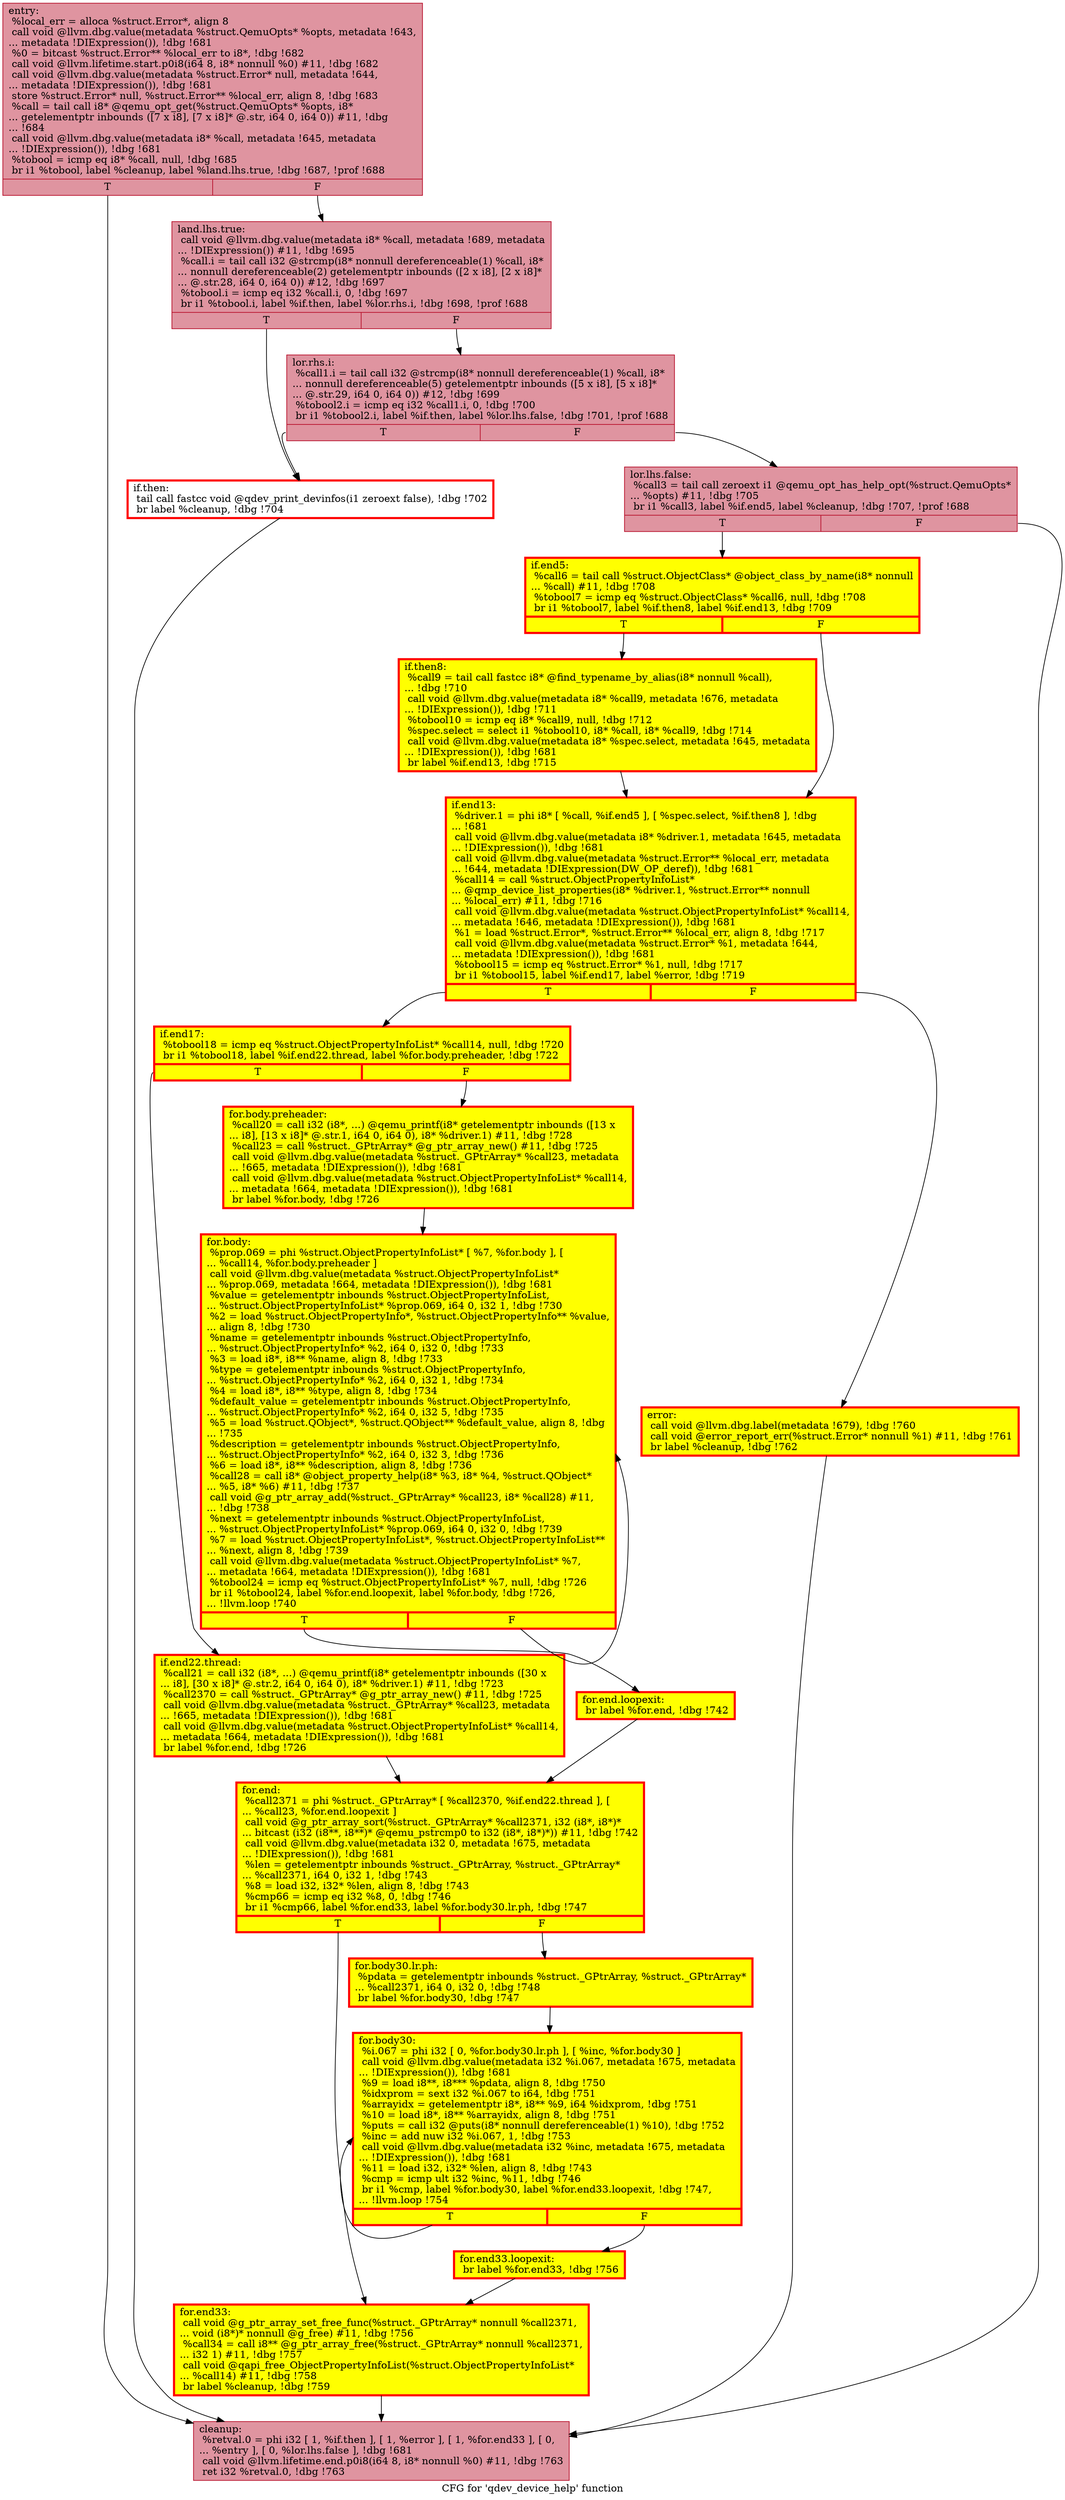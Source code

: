 digraph "CFG for 'qdev_device_help' function" {
	label="CFG for 'qdev_device_help' function";

	Node0x5648bada6c10 [shape=record,color="#b70d28ff", style=filled, fillcolor="#b70d2870",label="{entry:\l  %local_err = alloca %struct.Error*, align 8\l  call void @llvm.dbg.value(metadata %struct.QemuOpts* %opts, metadata !643,\l... metadata !DIExpression()), !dbg !681\l  %0 = bitcast %struct.Error** %local_err to i8*, !dbg !682\l  call void @llvm.lifetime.start.p0i8(i64 8, i8* nonnull %0) #11, !dbg !682\l  call void @llvm.dbg.value(metadata %struct.Error* null, metadata !644,\l... metadata !DIExpression()), !dbg !681\l  store %struct.Error* null, %struct.Error** %local_err, align 8, !dbg !683\l  %call = tail call i8* @qemu_opt_get(%struct.QemuOpts* %opts, i8*\l... getelementptr inbounds ([7 x i8], [7 x i8]* @.str, i64 0, i64 0)) #11, !dbg\l... !684\l  call void @llvm.dbg.value(metadata i8* %call, metadata !645, metadata\l... !DIExpression()), !dbg !681\l  %tobool = icmp eq i8* %call, null, !dbg !685\l  br i1 %tobool, label %cleanup, label %land.lhs.true, !dbg !687, !prof !688\l|{<s0>T|<s1>F}}"];
	Node0x5648bada6c10:s0 -> Node0x5648bada1400;
	Node0x5648bada6c10:s1 -> Node0x5648badc5b20;
	Node0x5648badc5b20 [shape=record,color="#b70d28ff", style=filled, fillcolor="#b70d2870",label="{land.lhs.true:                                    \l  call void @llvm.dbg.value(metadata i8* %call, metadata !689, metadata\l... !DIExpression()) #11, !dbg !695\l  %call.i = tail call i32 @strcmp(i8* nonnull dereferenceable(1) %call, i8*\l... nonnull dereferenceable(2) getelementptr inbounds ([2 x i8], [2 x i8]*\l... @.str.28, i64 0, i64 0)) #12, !dbg !697\l  %tobool.i = icmp eq i32 %call.i, 0, !dbg !697\l  br i1 %tobool.i, label %if.then, label %lor.rhs.i, !dbg !698, !prof !688\l|{<s0>T|<s1>F}}"];
	Node0x5648badc5b20:s0 -> Node0x5648badc4e10;
	Node0x5648badc5b20:s1 -> Node0x5648bae22c50;
	Node0x5648bae22c50 [shape=record,color="#b70d28ff", style=filled, fillcolor="#b70d2870",label="{lor.rhs.i:                                        \l  %call1.i = tail call i32 @strcmp(i8* nonnull dereferenceable(1) %call, i8*\l... nonnull dereferenceable(5) getelementptr inbounds ([5 x i8], [5 x i8]*\l... @.str.29, i64 0, i64 0)) #12, !dbg !699\l  %tobool2.i = icmp eq i32 %call1.i, 0, !dbg !700\l  br i1 %tobool2.i, label %if.then, label %lor.lhs.false, !dbg !701, !prof !688\l|{<s0>T|<s1>F}}"];
	Node0x5648bae22c50:s0 -> Node0x5648badc4e10;
	Node0x5648bae22c50:s1 -> Node0x5648badc7120;
	Node0x5648badc4e10 [shape=record,penwidth=3.0, color="red",label="{if.then:                                          \l  tail call fastcc void @qdev_print_devinfos(i1 zeroext false), !dbg !702\l  br label %cleanup, !dbg !704\l}"];
	Node0x5648badc4e10 -> Node0x5648bada1400;
	Node0x5648badc7120 [shape=record,color="#b70d28ff", style=filled, fillcolor="#b70d2870",label="{lor.lhs.false:                                    \l  %call3 = tail call zeroext i1 @qemu_opt_has_help_opt(%struct.QemuOpts*\l... %opts) #11, !dbg !705\l  br i1 %call3, label %if.end5, label %cleanup, !dbg !707, !prof !688\l|{<s0>T|<s1>F}}"];
	Node0x5648badc7120:s0 -> Node0x5648badc70d0;
	Node0x5648badc7120:s1 -> Node0x5648bada1400;
	Node0x5648badc70d0 [shape=record,penwidth=3.0, style="filled", color="red", fillcolor="yellow",label="{if.end5:                                          \l  %call6 = tail call %struct.ObjectClass* @object_class_by_name(i8* nonnull\l... %call) #11, !dbg !708\l  %tobool7 = icmp eq %struct.ObjectClass* %call6, null, !dbg !708\l  br i1 %tobool7, label %if.then8, label %if.end13, !dbg !709\l|{<s0>T|<s1>F}}"];
	Node0x5648badc70d0:s0 -> Node0x5648badc6900;
	Node0x5648badc70d0:s1 -> Node0x5648badc62a0;
	Node0x5648badc6900 [shape=record,penwidth=3.0, style="filled", color="red", fillcolor="yellow",label="{if.then8:                                         \l  %call9 = tail call fastcc i8* @find_typename_by_alias(i8* nonnull %call),\l... !dbg !710\l  call void @llvm.dbg.value(metadata i8* %call9, metadata !676, metadata\l... !DIExpression()), !dbg !711\l  %tobool10 = icmp eq i8* %call9, null, !dbg !712\l  %spec.select = select i1 %tobool10, i8* %call, i8* %call9, !dbg !714\l  call void @llvm.dbg.value(metadata i8* %spec.select, metadata !645, metadata\l... !DIExpression()), !dbg !681\l  br label %if.end13, !dbg !715\l}"];
	Node0x5648badc6900 -> Node0x5648badc62a0;
	Node0x5648badc62a0 [shape=record,penwidth=3.0, style="filled", color="red", fillcolor="yellow",label="{if.end13:                                         \l  %driver.1 = phi i8* [ %call, %if.end5 ], [ %spec.select, %if.then8 ], !dbg\l... !681\l  call void @llvm.dbg.value(metadata i8* %driver.1, metadata !645, metadata\l... !DIExpression()), !dbg !681\l  call void @llvm.dbg.value(metadata %struct.Error** %local_err, metadata\l... !644, metadata !DIExpression(DW_OP_deref)), !dbg !681\l  %call14 = call %struct.ObjectPropertyInfoList*\l... @qmp_device_list_properties(i8* %driver.1, %struct.Error** nonnull\l... %local_err) #11, !dbg !716\l  call void @llvm.dbg.value(metadata %struct.ObjectPropertyInfoList* %call14,\l... metadata !646, metadata !DIExpression()), !dbg !681\l  %1 = load %struct.Error*, %struct.Error** %local_err, align 8, !dbg !717\l  call void @llvm.dbg.value(metadata %struct.Error* %1, metadata !644,\l... metadata !DIExpression()), !dbg !681\l  %tobool15 = icmp eq %struct.Error* %1, null, !dbg !717\l  br i1 %tobool15, label %if.end17, label %error, !dbg !719\l|{<s0>T|<s1>F}}"];
	Node0x5648badc62a0:s0 -> Node0x5648badd1560;
	Node0x5648badc62a0:s1 -> Node0x5648badd03f0;
	Node0x5648badd1560 [shape=record,penwidth=3.0, style="filled", color="red", fillcolor="yellow",label="{if.end17:                                         \l  %tobool18 = icmp eq %struct.ObjectPropertyInfoList* %call14, null, !dbg !720\l  br i1 %tobool18, label %if.end22.thread, label %for.body.preheader, !dbg !722\l|{<s0>T|<s1>F}}"];
	Node0x5648badd1560:s0 -> Node0x5648baec7620;
	Node0x5648badd1560:s1 -> Node0x5648bb05c6e0;
	Node0x5648baec7620 [shape=record,penwidth=3.0, style="filled", color="red", fillcolor="yellow",label="{if.end22.thread:                                  \l  %call21 = call i32 (i8*, ...) @qemu_printf(i8* getelementptr inbounds ([30 x\l... i8], [30 x i8]* @.str.2, i64 0, i64 0), i8* %driver.1) #11, !dbg !723\l  %call2370 = call %struct._GPtrArray* @g_ptr_array_new() #11, !dbg !725\l  call void @llvm.dbg.value(metadata %struct._GPtrArray* %call23, metadata\l... !665, metadata !DIExpression()), !dbg !681\l  call void @llvm.dbg.value(metadata %struct.ObjectPropertyInfoList* %call14,\l... metadata !664, metadata !DIExpression()), !dbg !681\l  br label %for.end, !dbg !726\l}"];
	Node0x5648baec7620 -> Node0x5648badd5c40;
	Node0x5648bb05c6e0 [shape=record,penwidth=3.0, style="filled", color="red", fillcolor="yellow",label="{for.body.preheader:                               \l  %call20 = call i32 (i8*, ...) @qemu_printf(i8* getelementptr inbounds ([13 x\l... i8], [13 x i8]* @.str.1, i64 0, i64 0), i8* %driver.1) #11, !dbg !728\l  %call23 = call %struct._GPtrArray* @g_ptr_array_new() #11, !dbg !725\l  call void @llvm.dbg.value(metadata %struct._GPtrArray* %call23, metadata\l... !665, metadata !DIExpression()), !dbg !681\l  call void @llvm.dbg.value(metadata %struct.ObjectPropertyInfoList* %call14,\l... metadata !664, metadata !DIExpression()), !dbg !681\l  br label %for.body, !dbg !726\l}"];
	Node0x5648bb05c6e0 -> Node0x5648badd5e60;
	Node0x5648badd5e60 [shape=record,penwidth=3.0, style="filled", color="red", fillcolor="yellow",label="{for.body:                                         \l  %prop.069 = phi %struct.ObjectPropertyInfoList* [ %7, %for.body ], [\l... %call14, %for.body.preheader ]\l  call void @llvm.dbg.value(metadata %struct.ObjectPropertyInfoList*\l... %prop.069, metadata !664, metadata !DIExpression()), !dbg !681\l  %value = getelementptr inbounds %struct.ObjectPropertyInfoList,\l... %struct.ObjectPropertyInfoList* %prop.069, i64 0, i32 1, !dbg !730\l  %2 = load %struct.ObjectPropertyInfo*, %struct.ObjectPropertyInfo** %value,\l... align 8, !dbg !730\l  %name = getelementptr inbounds %struct.ObjectPropertyInfo,\l... %struct.ObjectPropertyInfo* %2, i64 0, i32 0, !dbg !733\l  %3 = load i8*, i8** %name, align 8, !dbg !733\l  %type = getelementptr inbounds %struct.ObjectPropertyInfo,\l... %struct.ObjectPropertyInfo* %2, i64 0, i32 1, !dbg !734\l  %4 = load i8*, i8** %type, align 8, !dbg !734\l  %default_value = getelementptr inbounds %struct.ObjectPropertyInfo,\l... %struct.ObjectPropertyInfo* %2, i64 0, i32 5, !dbg !735\l  %5 = load %struct.QObject*, %struct.QObject** %default_value, align 8, !dbg\l... !735\l  %description = getelementptr inbounds %struct.ObjectPropertyInfo,\l... %struct.ObjectPropertyInfo* %2, i64 0, i32 3, !dbg !736\l  %6 = load i8*, i8** %description, align 8, !dbg !736\l  %call28 = call i8* @object_property_help(i8* %3, i8* %4, %struct.QObject*\l... %5, i8* %6) #11, !dbg !737\l  call void @g_ptr_array_add(%struct._GPtrArray* %call23, i8* %call28) #11,\l... !dbg !738\l  %next = getelementptr inbounds %struct.ObjectPropertyInfoList,\l... %struct.ObjectPropertyInfoList* %prop.069, i64 0, i32 0, !dbg !739\l  %7 = load %struct.ObjectPropertyInfoList*, %struct.ObjectPropertyInfoList**\l... %next, align 8, !dbg !739\l  call void @llvm.dbg.value(metadata %struct.ObjectPropertyInfoList* %7,\l... metadata !664, metadata !DIExpression()), !dbg !681\l  %tobool24 = icmp eq %struct.ObjectPropertyInfoList* %7, null, !dbg !726\l  br i1 %tobool24, label %for.end.loopexit, label %for.body, !dbg !726,\l... !llvm.loop !740\l|{<s0>T|<s1>F}}"];
	Node0x5648badd5e60:s0 -> Node0x5648bae8ee20;
	Node0x5648badd5e60:s1 -> Node0x5648badd5e60;
	Node0x5648bae8ee20 [shape=record,penwidth=3.0, style="filled", color="red", fillcolor="yellow",label="{for.end.loopexit:                                 \l  br label %for.end, !dbg !742\l}"];
	Node0x5648bae8ee20 -> Node0x5648badd5c40;
	Node0x5648badd5c40 [shape=record,penwidth=3.0, style="filled", color="red", fillcolor="yellow",label="{for.end:                                          \l  %call2371 = phi %struct._GPtrArray* [ %call2370, %if.end22.thread ], [\l... %call23, %for.end.loopexit ]\l  call void @g_ptr_array_sort(%struct._GPtrArray* %call2371, i32 (i8*, i8*)*\l... bitcast (i32 (i8**, i8**)* @qemu_pstrcmp0 to i32 (i8*, i8*)*)) #11, !dbg !742\l  call void @llvm.dbg.value(metadata i32 0, metadata !675, metadata\l... !DIExpression()), !dbg !681\l  %len = getelementptr inbounds %struct._GPtrArray, %struct._GPtrArray*\l... %call2371, i64 0, i32 1, !dbg !743\l  %8 = load i32, i32* %len, align 8, !dbg !743\l  %cmp66 = icmp eq i32 %8, 0, !dbg !746\l  br i1 %cmp66, label %for.end33, label %for.body30.lr.ph, !dbg !747\l|{<s0>T|<s1>F}}"];
	Node0x5648badd5c40:s0 -> Node0x5648badda5d0;
	Node0x5648badd5c40:s1 -> Node0x5648baf293e0;
	Node0x5648baf293e0 [shape=record,penwidth=3.0, style="filled", color="red", fillcolor="yellow",label="{for.body30.lr.ph:                                 \l  %pdata = getelementptr inbounds %struct._GPtrArray, %struct._GPtrArray*\l... %call2371, i64 0, i32 0, !dbg !748\l  br label %for.body30, !dbg !747\l}"];
	Node0x5648baf293e0 -> Node0x5648badda800;
	Node0x5648badda800 [shape=record,penwidth=3.0, style="filled", color="red", fillcolor="yellow",label="{for.body30:                                       \l  %i.067 = phi i32 [ 0, %for.body30.lr.ph ], [ %inc, %for.body30 ]\l  call void @llvm.dbg.value(metadata i32 %i.067, metadata !675, metadata\l... !DIExpression()), !dbg !681\l  %9 = load i8**, i8*** %pdata, align 8, !dbg !750\l  %idxprom = sext i32 %i.067 to i64, !dbg !751\l  %arrayidx = getelementptr i8*, i8** %9, i64 %idxprom, !dbg !751\l  %10 = load i8*, i8** %arrayidx, align 8, !dbg !751\l  %puts = call i32 @puts(i8* nonnull dereferenceable(1) %10), !dbg !752\l  %inc = add nuw i32 %i.067, 1, !dbg !753\l  call void @llvm.dbg.value(metadata i32 %inc, metadata !675, metadata\l... !DIExpression()), !dbg !681\l  %11 = load i32, i32* %len, align 8, !dbg !743\l  %cmp = icmp ult i32 %inc, %11, !dbg !746\l  br i1 %cmp, label %for.body30, label %for.end33.loopexit, !dbg !747,\l... !llvm.loop !754\l|{<s0>T|<s1>F}}"];
	Node0x5648badda800:s0 -> Node0x5648badda800;
	Node0x5648badda800:s1 -> Node0x5648bb060c00;
	Node0x5648bb060c00 [shape=record,penwidth=3.0, style="filled", color="red", fillcolor="yellow",label="{for.end33.loopexit:                               \l  br label %for.end33, !dbg !756\l}"];
	Node0x5648bb060c00 -> Node0x5648badda5d0;
	Node0x5648badda5d0 [shape=record,penwidth=3.0, style="filled", color="red", fillcolor="yellow",label="{for.end33:                                        \l  call void @g_ptr_array_set_free_func(%struct._GPtrArray* nonnull %call2371,\l... void (i8*)* nonnull @g_free) #11, !dbg !756\l  %call34 = call i8** @g_ptr_array_free(%struct._GPtrArray* nonnull %call2371,\l... i32 1) #11, !dbg !757\l  call void @qapi_free_ObjectPropertyInfoList(%struct.ObjectPropertyInfoList*\l... %call14) #11, !dbg !758\l  br label %cleanup, !dbg !759\l}"];
	Node0x5648badda5d0 -> Node0x5648bada1400;
	Node0x5648badd03f0 [shape=record,penwidth=3.0, style="filled", color="red", fillcolor="yellow",label="{error:                                            \l  call void @llvm.dbg.label(metadata !679), !dbg !760\l  call void @error_report_err(%struct.Error* nonnull %1) #11, !dbg !761\l  br label %cleanup, !dbg !762\l}"];
	Node0x5648badd03f0 -> Node0x5648bada1400;
	Node0x5648bada1400 [shape=record,color="#b70d28ff", style=filled, fillcolor="#b70d2870",label="{cleanup:                                          \l  %retval.0 = phi i32 [ 1, %if.then ], [ 1, %error ], [ 1, %for.end33 ], [ 0,\l... %entry ], [ 0, %lor.lhs.false ], !dbg !681\l  call void @llvm.lifetime.end.p0i8(i64 8, i8* nonnull %0) #11, !dbg !763\l  ret i32 %retval.0, !dbg !763\l}"];
}
